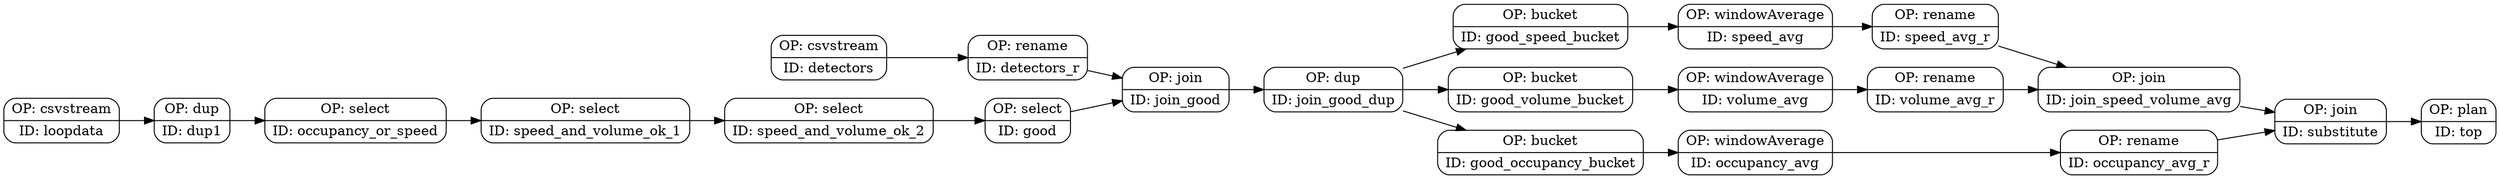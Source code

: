 digraph tree {
rankdir="LR"
node [shape=record];
node [style=rounded];
"top" [label="OP: plan | {ID: top}"];
"loopdata" [label="OP: csvstream | {ID: loopdata}"];
"detectors" [label="OP: csvstream | {ID: detectors}"];
"dup1" [label="OP: dup | {ID: dup1}"];
"detectors_r" [label="OP: rename | {ID: detectors_r}"];
"occupancy_or_speed" [label="OP: select | {ID: occupancy_or_speed}"];
"speed_and_volume_ok_1" [label="OP: select | {ID: speed_and_volume_ok_1}"];
"speed_and_volume_ok_2" [label="OP: select | {ID: speed_and_volume_ok_2}"];
"good" [label="OP: select | {ID: good}"];
"join_good" [label="OP: join | {ID: join_good}"];
"join_good_dup" [label="OP: dup | {ID: join_good_dup}"];
"good_speed_bucket" [label="OP: bucket | {ID: good_speed_bucket}"];
"good_volume_bucket" [label="OP: bucket | {ID: good_volume_bucket}"];
"good_occupancy_bucket" [label="OP: bucket | {ID: good_occupancy_bucket}"];
"speed_avg" [label="OP: windowAverage | {ID: speed_avg}"];
"volume_avg" [label="OP: windowAverage | {ID: volume_avg}"];
"occupancy_avg" [label="OP: windowAverage | {ID: occupancy_avg}"];
"speed_avg_r" [label="OP: rename | {ID: speed_avg_r}"];
"volume_avg_r" [label="OP: rename | {ID: volume_avg_r}"];
"occupancy_avg_r" [label="OP: rename | {ID: occupancy_avg_r}"];
"join_speed_volume_avg" [label="OP: join | {ID: join_speed_volume_avg}"];
"substitute" [label="OP: join | {ID: substitute}"];
"substitute" -> "top";
"loopdata" -> "dup1";
"detectors" -> "detectors_r";
"dup1" -> "occupancy_or_speed";
"occupancy_or_speed" -> "speed_and_volume_ok_1";
"speed_and_volume_ok_1" -> "speed_and_volume_ok_2";
"speed_and_volume_ok_2" -> "good";
"good" -> "join_good";
"detectors_r" -> "join_good";
"join_good" -> "join_good_dup";
"join_good_dup" -> "good_speed_bucket";
"join_good_dup" -> "good_volume_bucket";
"join_good_dup" -> "good_occupancy_bucket";
"good_speed_bucket" -> "speed_avg";
"good_volume_bucket" -> "volume_avg";
"good_occupancy_bucket" -> "occupancy_avg";
"speed_avg" -> "speed_avg_r";
"volume_avg" -> "volume_avg_r";
"occupancy_avg" -> "occupancy_avg_r";
"speed_avg_r" -> "join_speed_volume_avg";
"volume_avg_r" -> "join_speed_volume_avg";
"join_speed_volume_avg" -> "substitute";
"occupancy_avg_r" -> "substitute";
}
